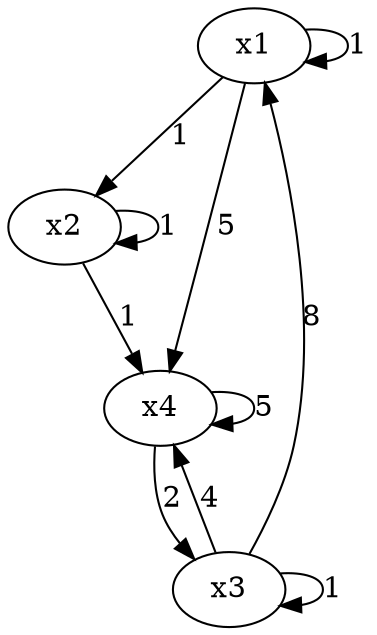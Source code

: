 digraph new_graph {
x1->x1 [label="1"]
x1->x2 [label="1"]
x1->x4 [label="5"]
x2->x2 [label="1"]
x2->x4 [label="1"]
x3->x1 [label="8"]
x3->x3 [label="1"]
x3->x4 [label="4"]
x4->x3 [label="2"]
x4->x4 [label="5"]
}
